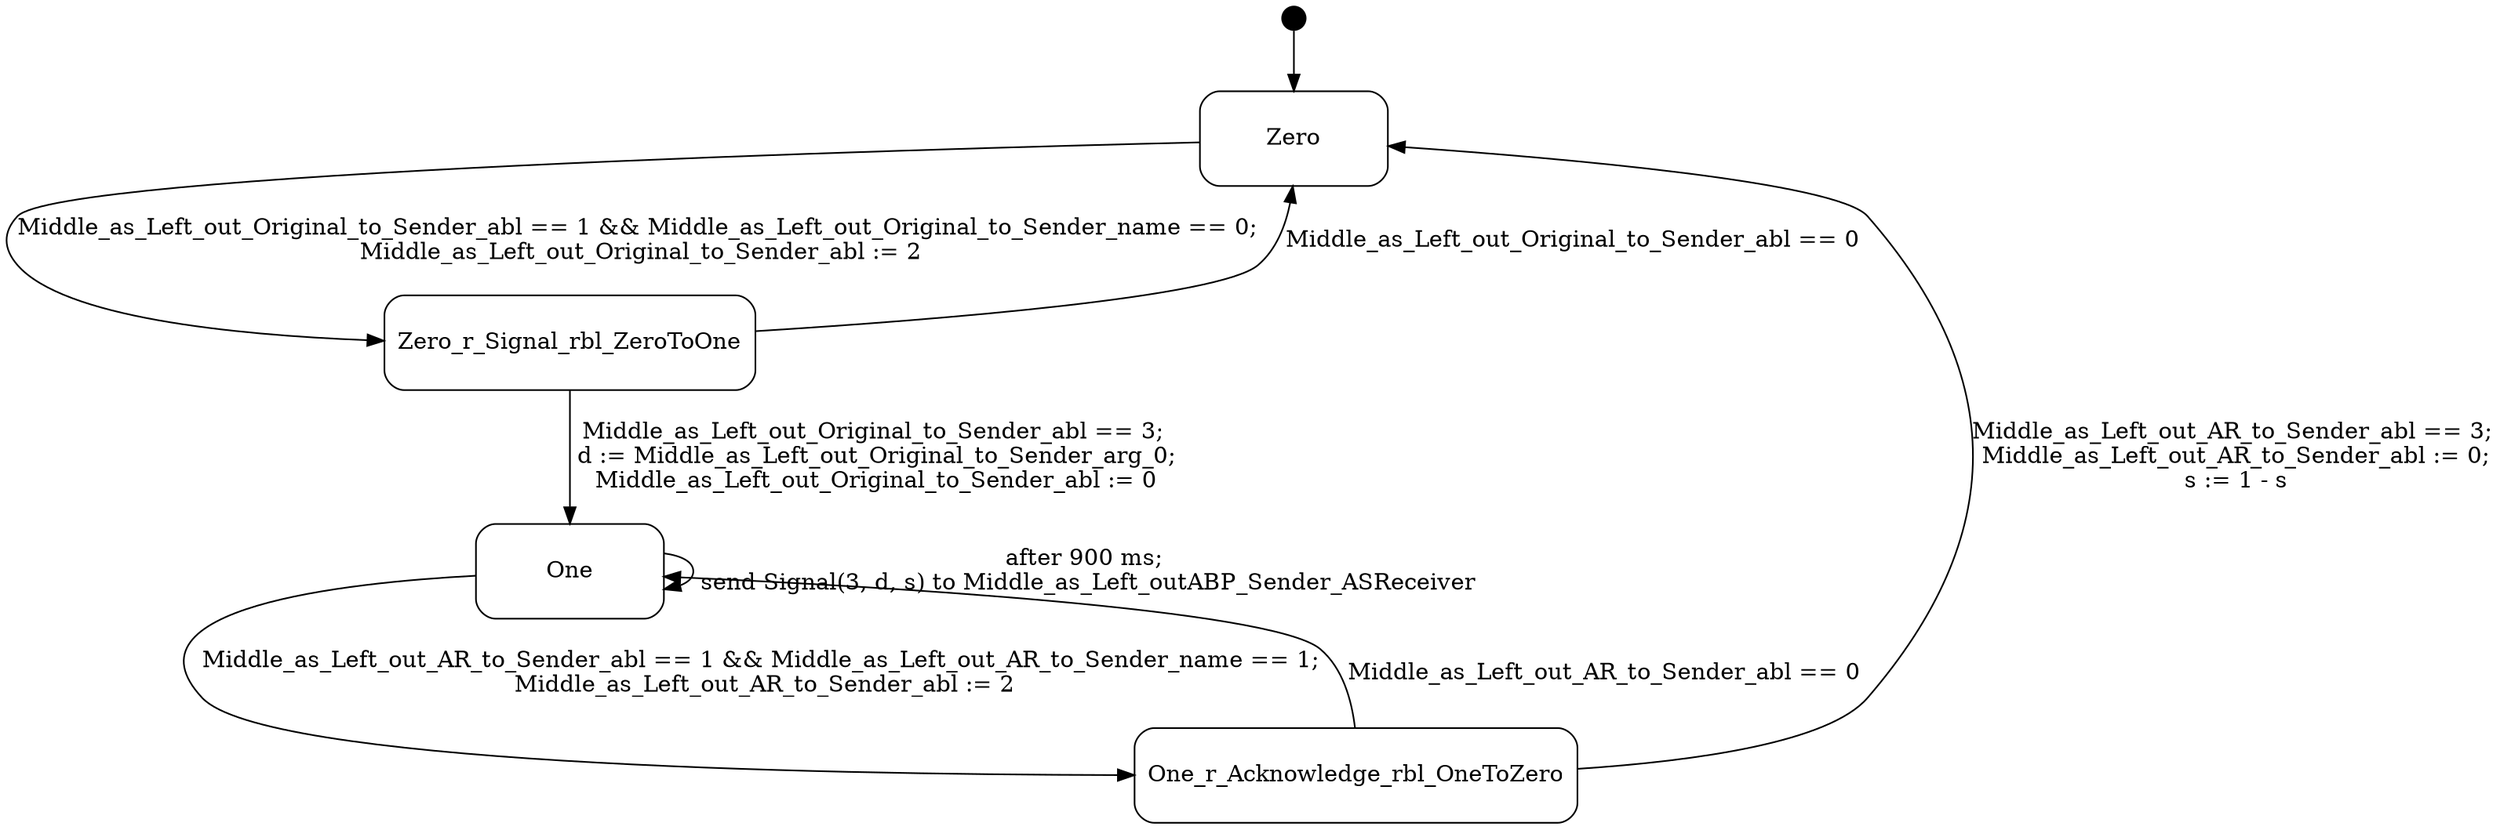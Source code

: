 digraph Middle_as_Left_outABP_Sender_Sender {
  compound = true;
  rank = LR;
node [shape = "point", height = "0.2"] Zero_extra node [shape = "Mrecord", height = "0.8", width = "1.6"] Zero Zero_extra -> Zero

node [shape = "Mrecord", height = "0.8", width = "1.6"] One
node [shape = "Mrecord", height = "0.8", width = "1.6"] Zero_r_Signal_rbl_ZeroToOne
node [shape = "Mrecord", height = "0.8", width = "1.6"] One_r_Acknowledge_rbl_OneToZero



One -> One [label = "after 900 ms;\n send Signal(3, d, s) to Middle_as_Left_outABP_Sender_ASReceiver"];

Zero -> Zero_r_Signal_rbl_ZeroToOne [label = "Middle_as_Left_out_Original_to_Sender_abl == 1 && Middle_as_Left_out_Original_to_Sender_name == 0;\n Middle_as_Left_out_Original_to_Sender_abl := 2"];

Zero_r_Signal_rbl_ZeroToOne -> One [label = "Middle_as_Left_out_Original_to_Sender_abl == 3;\n d := Middle_as_Left_out_Original_to_Sender_arg_0;\n Middle_as_Left_out_Original_to_Sender_abl := 0"];

Zero_r_Signal_rbl_ZeroToOne -> Zero [label = "Middle_as_Left_out_Original_to_Sender_abl == 0"];

One -> One_r_Acknowledge_rbl_OneToZero [label = "Middle_as_Left_out_AR_to_Sender_abl == 1 && Middle_as_Left_out_AR_to_Sender_name == 1;\n Middle_as_Left_out_AR_to_Sender_abl := 2"];

One_r_Acknowledge_rbl_OneToZero -> Zero [label = "Middle_as_Left_out_AR_to_Sender_abl == 3;\n Middle_as_Left_out_AR_to_Sender_abl := 0;\n s := 1 - s"];

One_r_Acknowledge_rbl_OneToZero -> One [label = "Middle_as_Left_out_AR_to_Sender_abl == 0"];

}
